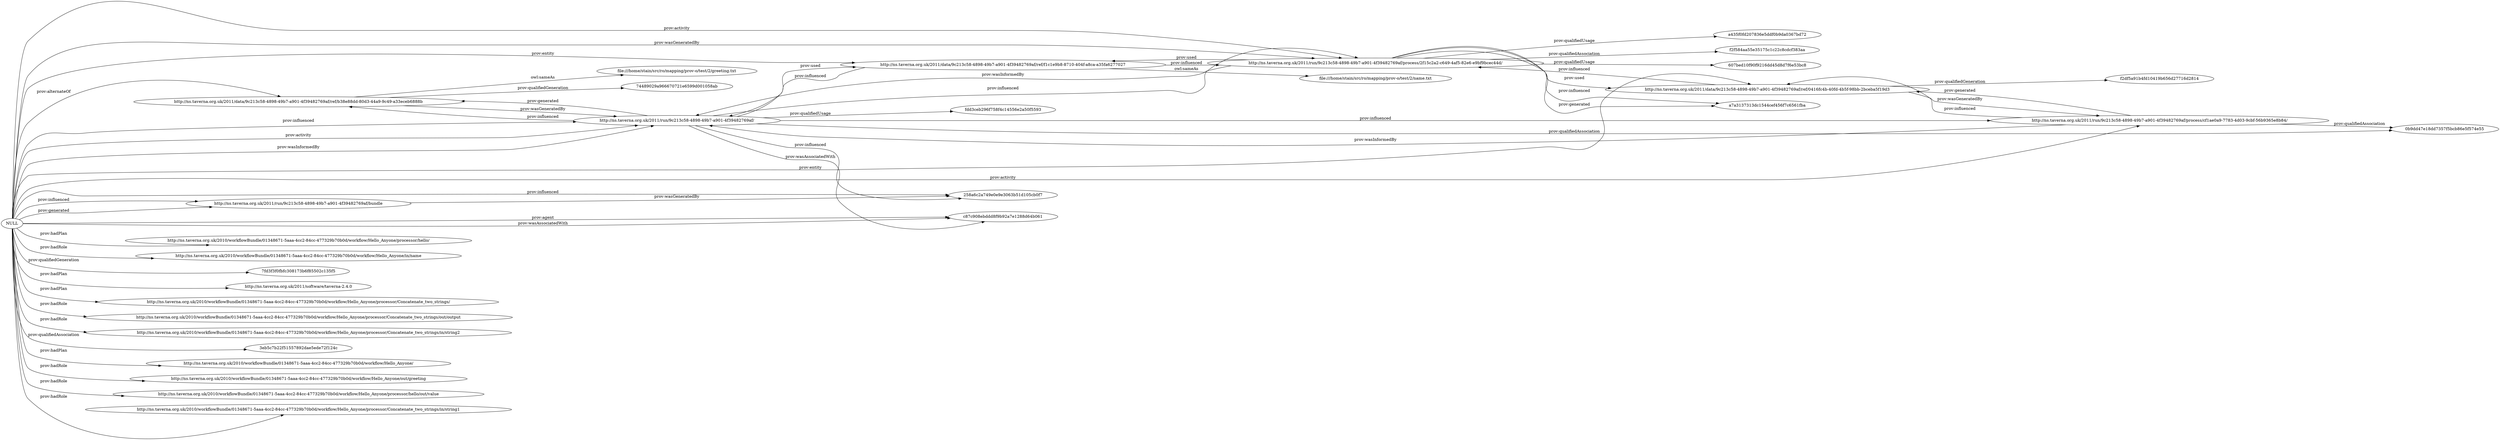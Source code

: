 digraph ar2dtool_diagram { 
rankdir=LR;
size="1501"
	"http://ns.taverna.org.uk/2011/data/9c213c58-4898-49b7-a901-4f39482769af/ref/b38e88dd-80d3-44a9-9c49-a33eceb6888b" -> "74489029a966670721e6599d001058ab" [ label = "prov:qualifiedGeneration" ];
	"http://ns.taverna.org.uk/2011/data/9c213c58-4898-49b7-a901-4f39482769af/ref/b38e88dd-80d3-44a9-9c49-a33eceb6888b" -> "http://ns.taverna.org.uk/2011/run/9c213c58-4898-49b7-a901-4f39482769af/" [ label = "prov:wasGeneratedBy" ];
	"http://ns.taverna.org.uk/2011/data/9c213c58-4898-49b7-a901-4f39482769af/ref/b38e88dd-80d3-44a9-9c49-a33eceb6888b" -> "file:///home/stain/src/ro/mapping/prov-o/test/2/greeting.txt" [ label = "owl:sameAs" ];
	"http://ns.taverna.org.uk/2011/run/9c213c58-4898-49b7-a901-4f39482769af/process/cf1ae0a9-7783-4d03-9cbf-56b9365e8b84/" -> "http://ns.taverna.org.uk/2011/data/9c213c58-4898-49b7-a901-4f39482769af/ref/0416fc4b-40fd-4b5f-98bb-2bceba5f19d3" [ label = "prov:influenced" ];
	"http://ns.taverna.org.uk/2011/run/9c213c58-4898-49b7-a901-4f39482769af/process/cf1ae0a9-7783-4d03-9cbf-56b9365e8b84/" -> "http://ns.taverna.org.uk/2011/data/9c213c58-4898-49b7-a901-4f39482769af/ref/0416fc4b-40fd-4b5f-98bb-2bceba5f19d3" [ label = "prov:generated" ];
	"http://ns.taverna.org.uk/2011/run/9c213c58-4898-49b7-a901-4f39482769af/process/cf1ae0a9-7783-4d03-9cbf-56b9365e8b84/" -> "0b9dd47e18dd7357f5bcb86e5f574e55" [ label = "prov:qualifiedAssociation" ];
	"http://ns.taverna.org.uk/2011/run/9c213c58-4898-49b7-a901-4f39482769af/process/cf1ae0a9-7783-4d03-9cbf-56b9365e8b84/" -> "http://ns.taverna.org.uk/2011/run/9c213c58-4898-49b7-a901-4f39482769af/" [ label = "prov:wasInformedBy" ];
	"http://ns.taverna.org.uk/2011/data/9c213c58-4898-49b7-a901-4f39482769af/ref/0416fc4b-40fd-4b5f-98bb-2bceba5f19d3" -> "http://ns.taverna.org.uk/2011/run/9c213c58-4898-49b7-a901-4f39482769af/process/2f15c2a2-c649-4af5-82e6-e9bf9bcec44d/" [ label = "prov:influenced" ];
	"http://ns.taverna.org.uk/2011/data/9c213c58-4898-49b7-a901-4f39482769af/ref/0416fc4b-40fd-4b5f-98bb-2bceba5f19d3" -> "f2df5a91b4fd10419b656d27716d2814" [ label = "prov:qualifiedGeneration" ];
	"http://ns.taverna.org.uk/2011/data/9c213c58-4898-49b7-a901-4f39482769af/ref/0416fc4b-40fd-4b5f-98bb-2bceba5f19d3" -> "http://ns.taverna.org.uk/2011/run/9c213c58-4898-49b7-a901-4f39482769af/process/cf1ae0a9-7783-4d03-9cbf-56b9365e8b84/" [ label = "prov:wasGeneratedBy" ];
	"http://ns.taverna.org.uk/2011/run/9c213c58-4898-49b7-a901-4f39482769af/" -> "http://ns.taverna.org.uk/2011/run/9c213c58-4898-49b7-a901-4f39482769af/process/2f15c2a2-c649-4af5-82e6-e9bf9bcec44d/" [ label = "prov:influenced" ];
	"http://ns.taverna.org.uk/2011/run/9c213c58-4898-49b7-a901-4f39482769af/" -> "258a6c2a749e0e9e3063b51d105cb0f7" [ label = "prov:influenced" ];
	"http://ns.taverna.org.uk/2011/run/9c213c58-4898-49b7-a901-4f39482769af/" -> "fdd3ceb296f758f4c14556e2a50f5593" [ label = "prov:qualifiedUsage" ];
	"http://ns.taverna.org.uk/2011/run/9c213c58-4898-49b7-a901-4f39482769af/" -> "0b9dd47e18dd7357f5bcb86e5f574e55" [ label = "prov:qualifiedAssociation" ];
	"http://ns.taverna.org.uk/2011/run/9c213c58-4898-49b7-a901-4f39482769af/" -> "c87c908ebddd8f9b92a7e1288d64b061" [ label = "prov:wasAssociatedWith" ];
	"http://ns.taverna.org.uk/2011/run/9c213c58-4898-49b7-a901-4f39482769af/" -> "http://ns.taverna.org.uk/2011/data/9c213c58-4898-49b7-a901-4f39482769af/ref/f1c1e9b8-8710-404f-a8ca-a35fa6277027" [ label = "prov:used" ];
	"http://ns.taverna.org.uk/2011/run/9c213c58-4898-49b7-a901-4f39482769af/" -> "http://ns.taverna.org.uk/2011/data/9c213c58-4898-49b7-a901-4f39482769af/ref/b38e88dd-80d3-44a9-9c49-a33eceb6888b" [ label = "prov:influenced" ];
	"http://ns.taverna.org.uk/2011/run/9c213c58-4898-49b7-a901-4f39482769af/" -> "http://ns.taverna.org.uk/2011/data/9c213c58-4898-49b7-a901-4f39482769af/ref/b38e88dd-80d3-44a9-9c49-a33eceb6888b" [ label = "prov:generated" ];
	"http://ns.taverna.org.uk/2011/run/9c213c58-4898-49b7-a901-4f39482769af/" -> "http://ns.taverna.org.uk/2011/run/9c213c58-4898-49b7-a901-4f39482769af/process/cf1ae0a9-7783-4d03-9cbf-56b9365e8b84/" [ label = "prov:influenced" ];
	"http://ns.taverna.org.uk/2011/run/9c213c58-4898-49b7-a901-4f39482769af/bundle" -> "258a6c2a749e0e9e3063b51d105cb0f7" [ label = "prov:wasGeneratedBy" ];
	"http://ns.taverna.org.uk/2011/run/9c213c58-4898-49b7-a901-4f39482769af/process/2f15c2a2-c649-4af5-82e6-e9bf9bcec44d/" -> "607bed10f90f9216dd45d8d7f6e53bc8" [ label = "prov:qualifiedUsage" ];
	"http://ns.taverna.org.uk/2011/run/9c213c58-4898-49b7-a901-4f39482769af/process/2f15c2a2-c649-4af5-82e6-e9bf9bcec44d/" -> "http://ns.taverna.org.uk/2011/data/9c213c58-4898-49b7-a901-4f39482769af/ref/0416fc4b-40fd-4b5f-98bb-2bceba5f19d3" [ label = "prov:used" ];
	"http://ns.taverna.org.uk/2011/run/9c213c58-4898-49b7-a901-4f39482769af/process/2f15c2a2-c649-4af5-82e6-e9bf9bcec44d/" -> "a435f0fd207836e5ddf0b9da0367bd72" [ label = "prov:qualifiedUsage" ];
	"http://ns.taverna.org.uk/2011/run/9c213c58-4898-49b7-a901-4f39482769af/process/2f15c2a2-c649-4af5-82e6-e9bf9bcec44d/" -> "a7a3137313dc1544cef456f7c6561fba" [ label = "prov:influenced" ];
	"http://ns.taverna.org.uk/2011/run/9c213c58-4898-49b7-a901-4f39482769af/process/2f15c2a2-c649-4af5-82e6-e9bf9bcec44d/" -> "f2f584aa55e35175c1c22c8cdcf383aa" [ label = "prov:qualifiedAssociation" ];
	"http://ns.taverna.org.uk/2011/run/9c213c58-4898-49b7-a901-4f39482769af/process/2f15c2a2-c649-4af5-82e6-e9bf9bcec44d/" -> "a7a3137313dc1544cef456f7c6561fba" [ label = "prov:generated" ];
	"http://ns.taverna.org.uk/2011/run/9c213c58-4898-49b7-a901-4f39482769af/process/2f15c2a2-c649-4af5-82e6-e9bf9bcec44d/" -> "http://ns.taverna.org.uk/2011/run/9c213c58-4898-49b7-a901-4f39482769af/" [ label = "prov:wasInformedBy" ];
	"http://ns.taverna.org.uk/2011/run/9c213c58-4898-49b7-a901-4f39482769af/process/2f15c2a2-c649-4af5-82e6-e9bf9bcec44d/" -> "http://ns.taverna.org.uk/2011/data/9c213c58-4898-49b7-a901-4f39482769af/ref/f1c1e9b8-8710-404f-a8ca-a35fa6277027" [ label = "prov:used" ];
	"NULL" -> "http://ns.taverna.org.uk/2010/workflowBundle/01348671-5aaa-4cc2-84cc-477329b70b0d/workflow/Hello_Anyone/processor/hello/" [ label = "prov:hadPlan" ];
	"NULL" -> "http://ns.taverna.org.uk/2010/workflowBundle/01348671-5aaa-4cc2-84cc-477329b70b0d/workflow/Hello_Anyone/in/name" [ label = "prov:hadRole" ];
	"NULL" -> "7fd3f3f0fbfc308173b6f85502c135f5" [ label = "prov:qualifiedGeneration" ];
	"NULL" -> "c87c908ebddd8f9b92a7e1288d64b061" [ label = "prov:agent" ];
	"NULL" -> "http://ns.taverna.org.uk/2011/run/9c213c58-4898-49b7-a901-4f39482769af/" [ label = "prov:activity" ];
	"NULL" -> "http://ns.taverna.org.uk/2011/run/9c213c58-4898-49b7-a901-4f39482769af/process/2f15c2a2-c649-4af5-82e6-e9bf9bcec44d/" [ label = "prov:activity" ];
	"NULL" -> "258a6c2a749e0e9e3063b51d105cb0f7" [ label = "prov:influenced" ];
	"NULL" -> "http://ns.taverna.org.uk/2011/run/9c213c58-4898-49b7-a901-4f39482769af/bundle" [ label = "prov:generated" ];
	"NULL" -> "http://ns.taverna.org.uk/2011/run/9c213c58-4898-49b7-a901-4f39482769af/process/2f15c2a2-c649-4af5-82e6-e9bf9bcec44d/" [ label = "prov:wasGeneratedBy" ];
	"NULL" -> "http://ns.taverna.org.uk/2011/software/taverna-2.4.0" [ label = "prov:hadPlan" ];
	"NULL" -> "http://ns.taverna.org.uk/2010/workflowBundle/01348671-5aaa-4cc2-84cc-477329b70b0d/workflow/Hello_Anyone/processor/Concatenate_two_strings/" [ label = "prov:hadPlan" ];
	"NULL" -> "http://ns.taverna.org.uk/2011/data/9c213c58-4898-49b7-a901-4f39482769af/ref/0416fc4b-40fd-4b5f-98bb-2bceba5f19d3" [ label = "prov:entity" ];
	"NULL" -> "http://ns.taverna.org.uk/2011/run/9c213c58-4898-49b7-a901-4f39482769af/bundle" [ label = "prov:influenced" ];
	"NULL" -> "http://ns.taverna.org.uk/2010/workflowBundle/01348671-5aaa-4cc2-84cc-477329b70b0d/workflow/Hello_Anyone/processor/Concatenate_two_strings/out/output" [ label = "prov:hadRole" ];
	"NULL" -> "http://ns.taverna.org.uk/2010/workflowBundle/01348671-5aaa-4cc2-84cc-477329b70b0d/workflow/Hello_Anyone/processor/Concatenate_two_strings/in/string2" [ label = "prov:hadRole" ];
	"NULL" -> "3eb5c7b22f51557892dae5ede72f124c" [ label = "prov:qualifiedAssociation" ];
	"NULL" -> "http://ns.taverna.org.uk/2010/workflowBundle/01348671-5aaa-4cc2-84cc-477329b70b0d/workflow/Hello_Anyone/" [ label = "prov:hadPlan" ];
	"NULL" -> "http://ns.taverna.org.uk/2011/data/9c213c58-4898-49b7-a901-4f39482769af/ref/b38e88dd-80d3-44a9-9c49-a33eceb6888b" [ label = "prov:alternateOf" ];
	"NULL" -> "http://ns.taverna.org.uk/2010/workflowBundle/01348671-5aaa-4cc2-84cc-477329b70b0d/workflow/Hello_Anyone/out/greeting" [ label = "prov:hadRole" ];
	"NULL" -> "http://ns.taverna.org.uk/2010/workflowBundle/01348671-5aaa-4cc2-84cc-477329b70b0d/workflow/Hello_Anyone/processor/hello/out/value" [ label = "prov:hadRole" ];
	"NULL" -> "http://ns.taverna.org.uk/2011/run/9c213c58-4898-49b7-a901-4f39482769af/" [ label = "prov:wasInformedBy" ];
	"NULL" -> "http://ns.taverna.org.uk/2011/run/9c213c58-4898-49b7-a901-4f39482769af/" [ label = "prov:influenced" ];
	"NULL" -> "http://ns.taverna.org.uk/2010/workflowBundle/01348671-5aaa-4cc2-84cc-477329b70b0d/workflow/Hello_Anyone/processor/Concatenate_two_strings/in/string1" [ label = "prov:hadRole" ];
	"NULL" -> "http://ns.taverna.org.uk/2011/data/9c213c58-4898-49b7-a901-4f39482769af/ref/f1c1e9b8-8710-404f-a8ca-a35fa6277027" [ label = "prov:entity" ];
	"NULL" -> "c87c908ebddd8f9b92a7e1288d64b061" [ label = "prov:wasAssociatedWith" ];
	"NULL" -> "http://ns.taverna.org.uk/2011/run/9c213c58-4898-49b7-a901-4f39482769af/process/cf1ae0a9-7783-4d03-9cbf-56b9365e8b84/" [ label = "prov:activity" ];
	"http://ns.taverna.org.uk/2011/data/9c213c58-4898-49b7-a901-4f39482769af/ref/f1c1e9b8-8710-404f-a8ca-a35fa6277027" -> "http://ns.taverna.org.uk/2011/run/9c213c58-4898-49b7-a901-4f39482769af/process/2f15c2a2-c649-4af5-82e6-e9bf9bcec44d/" [ label = "prov:influenced" ];
	"http://ns.taverna.org.uk/2011/data/9c213c58-4898-49b7-a901-4f39482769af/ref/f1c1e9b8-8710-404f-a8ca-a35fa6277027" -> "http://ns.taverna.org.uk/2011/run/9c213c58-4898-49b7-a901-4f39482769af/" [ label = "prov:influenced" ];
	"http://ns.taverna.org.uk/2011/data/9c213c58-4898-49b7-a901-4f39482769af/ref/f1c1e9b8-8710-404f-a8ca-a35fa6277027" -> "file:///home/stain/src/ro/mapping/prov-o/test/2/name.txt" [ label = "owl:sameAs" ];

}
